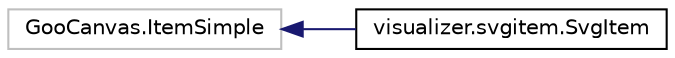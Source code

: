 digraph "Graphical Class Hierarchy"
{
 // LATEX_PDF_SIZE
  edge [fontname="Helvetica",fontsize="10",labelfontname="Helvetica",labelfontsize="10"];
  node [fontname="Helvetica",fontsize="10",shape=record];
  rankdir="LR";
  Node882 [label="GooCanvas.ItemSimple",height=0.2,width=0.4,color="grey75", fillcolor="white", style="filled",tooltip=" "];
  Node882 -> Node0 [dir="back",color="midnightblue",fontsize="10",style="solid",fontname="Helvetica"];
  Node0 [label="visualizer.svgitem.SvgItem",height=0.2,width=0.4,color="black", fillcolor="white", style="filled",URL="$classvisualizer_1_1svgitem_1_1_svg_item.html",tooltip="SvgItem class."];
}
